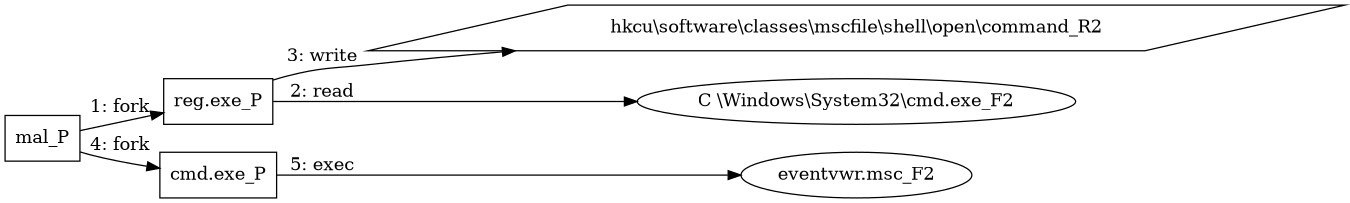 digraph "T1548.002" {
rankdir="LR"
size="9"
fixedsize="false"
splines="true"
nodesep=0.3
ranksep=0
fontsize=10
overlap="scalexy"
engine= "neato"
	"mal_P" [node_type=Process shape=box]
	"reg.exe_P" [node_type=Process shape=box]
	"cmd.exe_P" [node_type=Process shape=box]
	"hkcu\\software\\classes\\mscfile\\shell\\open\\command_R2" [node_type=Registry shape=parallelogram]
	"C \\Windows\\System32\\cmd.exe_F2" [node_type=File shape=ellipse]
	"eventvwr.msc_F2" [node_type=File shape=ellipse]
	"mal_P" -> "reg.exe_P" [label="1: fork"]
	"reg.exe_P" -> "C \\Windows\\System32\\cmd.exe_F2" [label="2: read"]
	"reg.exe_P" -> "hkcu\\software\\classes\\mscfile\\shell\\open\\command_R2" [label="3: write"]
	"mal_P" -> "cmd.exe_P" [label="4: fork"]
	"cmd.exe_P" -> "eventvwr.msc_F2" [label="5: exec"]
}
